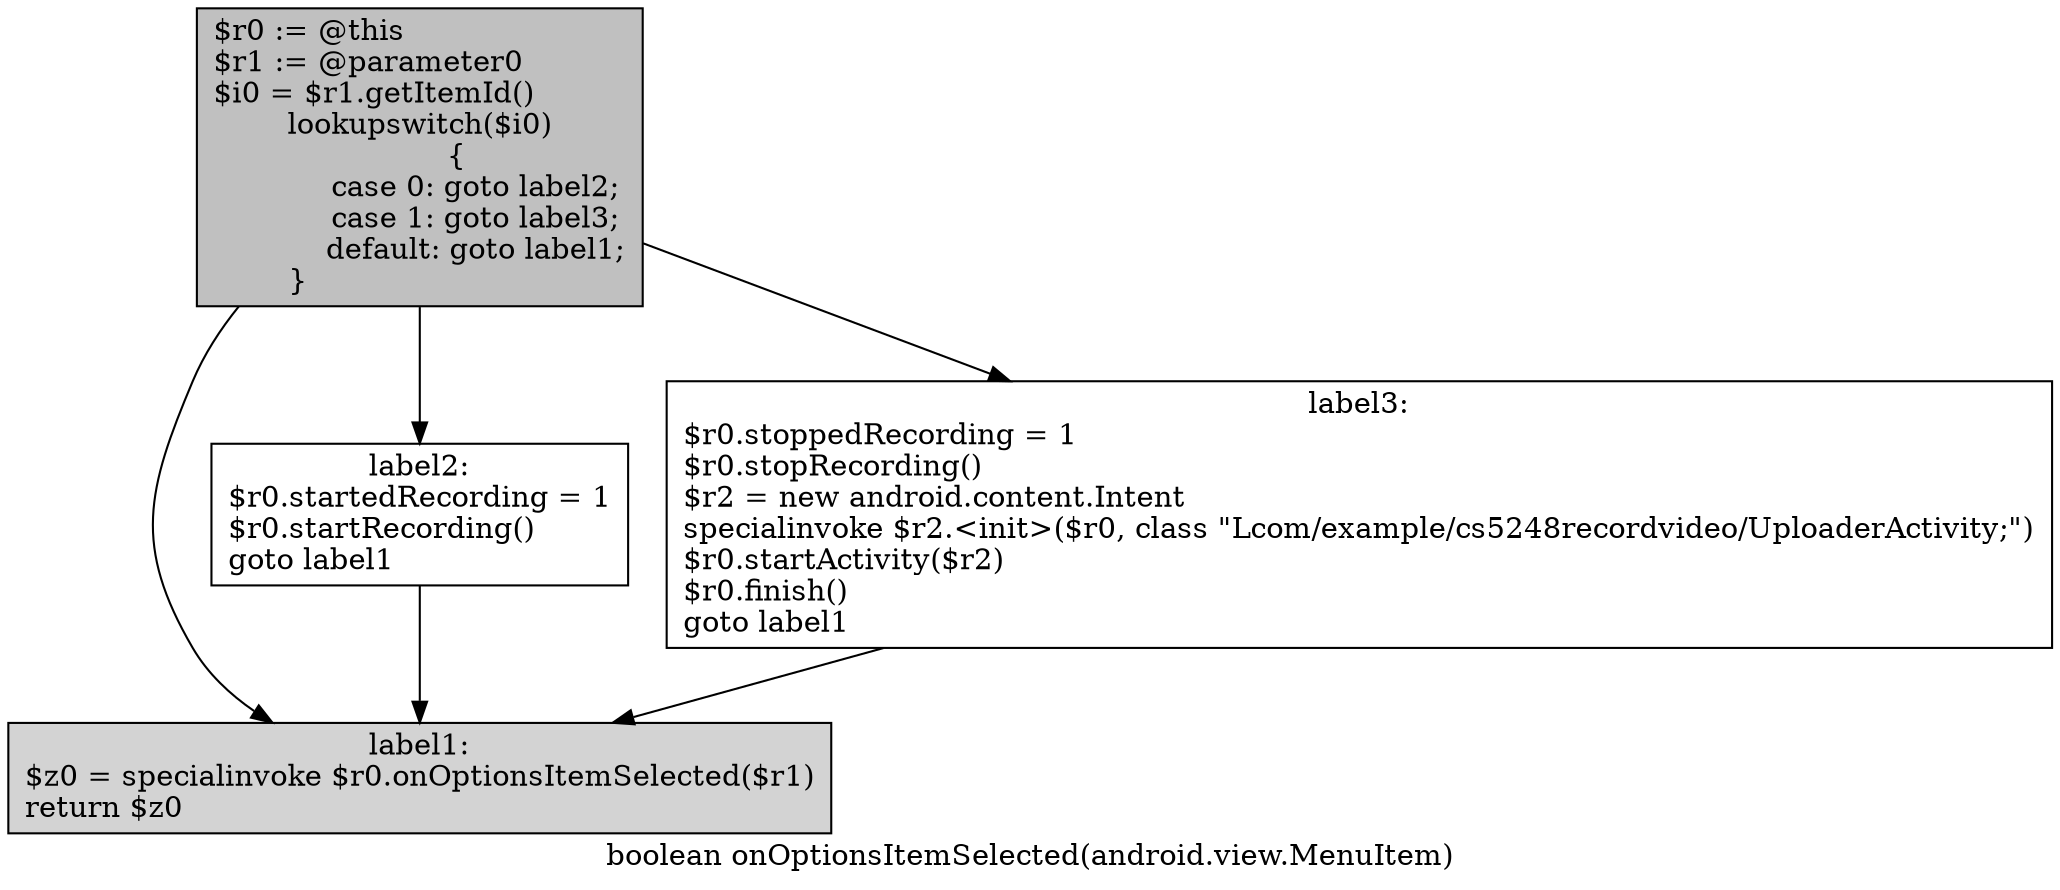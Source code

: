 digraph "boolean onOptionsItemSelected(android.view.MenuItem)" {
    label="boolean onOptionsItemSelected(android.view.MenuItem)";
    node [shape=box];
    "0" [style=filled,fillcolor=gray,label="$r0 := @this\l$r1 := @parameter0\l$i0 = $r1.getItemId()\llookupswitch($i0)\n        {\n            case 0: goto label2;\n            case 1: goto label3;\n            default: goto label1;\n        }\l",];
    "1" [style=filled,fillcolor=lightgray,label="label1:\n$z0 = specialinvoke $r0.onOptionsItemSelected($r1)\lreturn $z0\l",];
    "0"->"1";
    "2" [label="label2:\n$r0.startedRecording = 1\l$r0.startRecording()\lgoto label1\l",];
    "0"->"2";
    "3" [label="label3:\n$r0.stoppedRecording = 1\l$r0.stopRecording()\l$r2 = new android.content.Intent\lspecialinvoke $r2.<init>($r0, class \"Lcom/example/cs5248recordvideo/UploaderActivity;\")\l$r0.startActivity($r2)\l$r0.finish()\lgoto label1\l",];
    "0"->"3";
    "2"->"1";
    "3"->"1";
}
